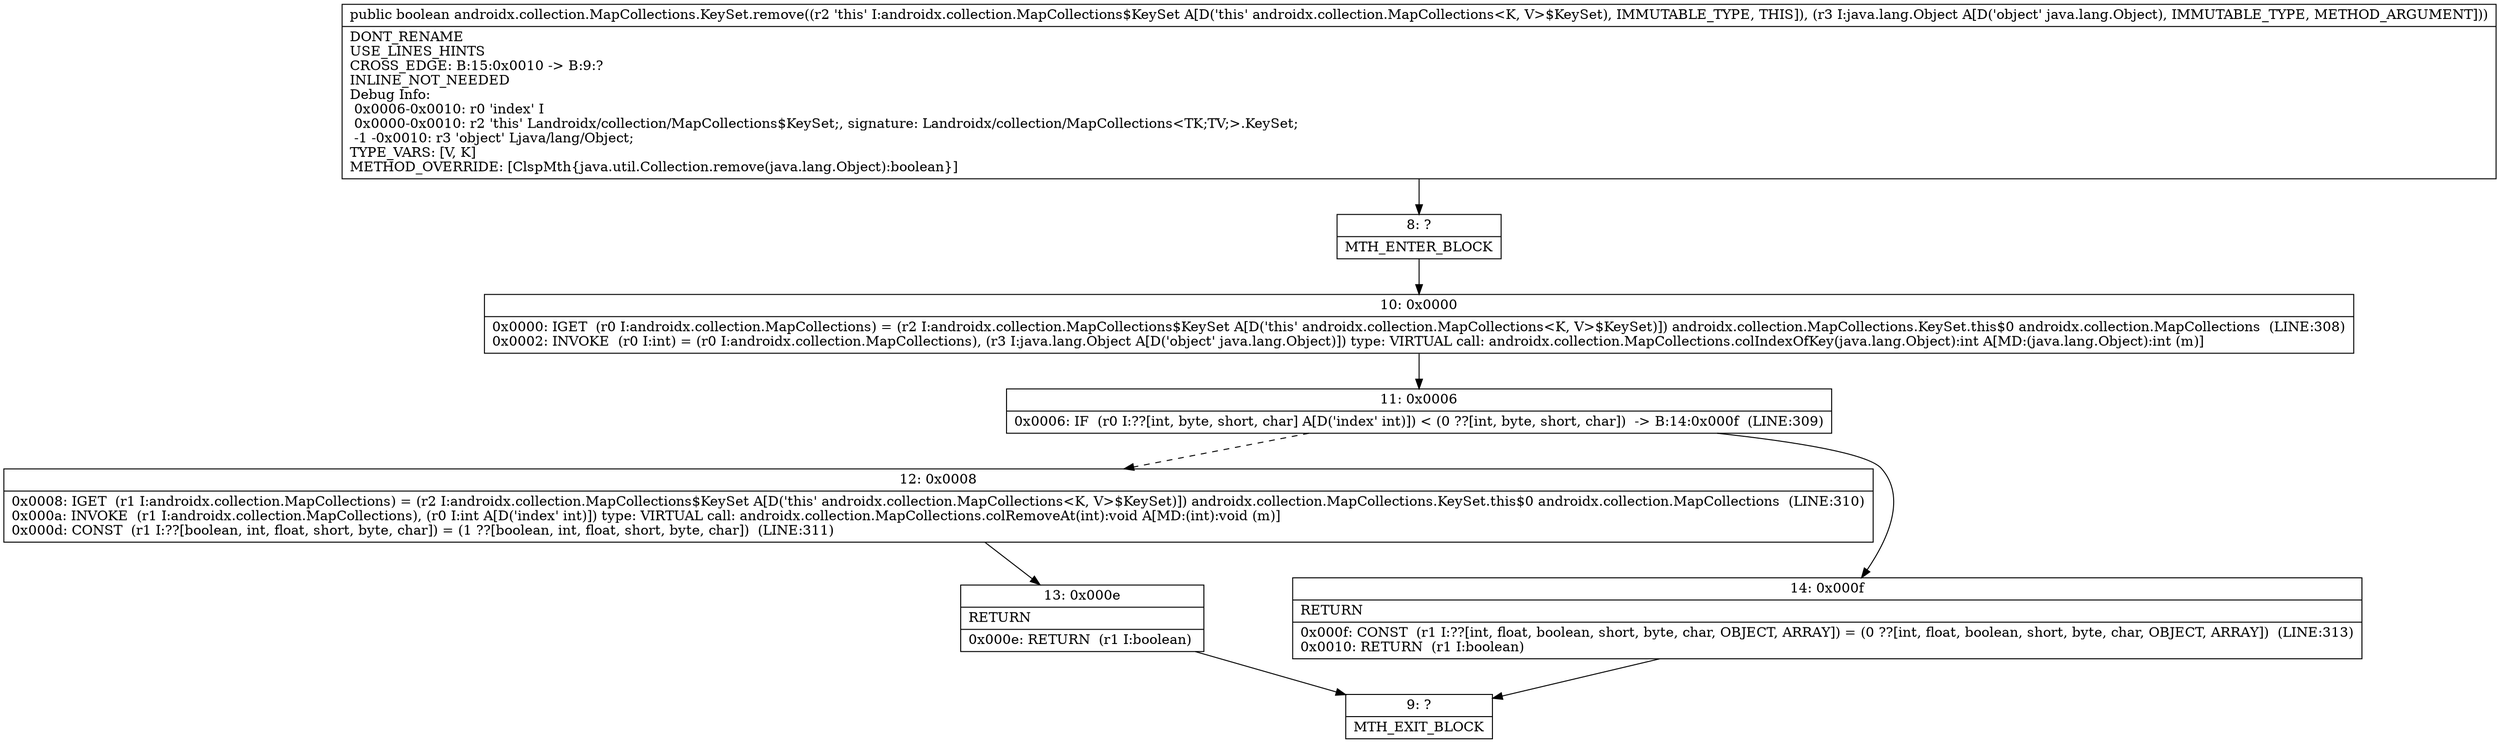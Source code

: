 digraph "CFG forandroidx.collection.MapCollections.KeySet.remove(Ljava\/lang\/Object;)Z" {
Node_8 [shape=record,label="{8\:\ ?|MTH_ENTER_BLOCK\l}"];
Node_10 [shape=record,label="{10\:\ 0x0000|0x0000: IGET  (r0 I:androidx.collection.MapCollections) = (r2 I:androidx.collection.MapCollections$KeySet A[D('this' androidx.collection.MapCollections\<K, V\>$KeySet)]) androidx.collection.MapCollections.KeySet.this$0 androidx.collection.MapCollections  (LINE:308)\l0x0002: INVOKE  (r0 I:int) = (r0 I:androidx.collection.MapCollections), (r3 I:java.lang.Object A[D('object' java.lang.Object)]) type: VIRTUAL call: androidx.collection.MapCollections.colIndexOfKey(java.lang.Object):int A[MD:(java.lang.Object):int (m)]\l}"];
Node_11 [shape=record,label="{11\:\ 0x0006|0x0006: IF  (r0 I:??[int, byte, short, char] A[D('index' int)]) \< (0 ??[int, byte, short, char])  \-\> B:14:0x000f  (LINE:309)\l}"];
Node_12 [shape=record,label="{12\:\ 0x0008|0x0008: IGET  (r1 I:androidx.collection.MapCollections) = (r2 I:androidx.collection.MapCollections$KeySet A[D('this' androidx.collection.MapCollections\<K, V\>$KeySet)]) androidx.collection.MapCollections.KeySet.this$0 androidx.collection.MapCollections  (LINE:310)\l0x000a: INVOKE  (r1 I:androidx.collection.MapCollections), (r0 I:int A[D('index' int)]) type: VIRTUAL call: androidx.collection.MapCollections.colRemoveAt(int):void A[MD:(int):void (m)]\l0x000d: CONST  (r1 I:??[boolean, int, float, short, byte, char]) = (1 ??[boolean, int, float, short, byte, char])  (LINE:311)\l}"];
Node_13 [shape=record,label="{13\:\ 0x000e|RETURN\l|0x000e: RETURN  (r1 I:boolean) \l}"];
Node_9 [shape=record,label="{9\:\ ?|MTH_EXIT_BLOCK\l}"];
Node_14 [shape=record,label="{14\:\ 0x000f|RETURN\l|0x000f: CONST  (r1 I:??[int, float, boolean, short, byte, char, OBJECT, ARRAY]) = (0 ??[int, float, boolean, short, byte, char, OBJECT, ARRAY])  (LINE:313)\l0x0010: RETURN  (r1 I:boolean) \l}"];
MethodNode[shape=record,label="{public boolean androidx.collection.MapCollections.KeySet.remove((r2 'this' I:androidx.collection.MapCollections$KeySet A[D('this' androidx.collection.MapCollections\<K, V\>$KeySet), IMMUTABLE_TYPE, THIS]), (r3 I:java.lang.Object A[D('object' java.lang.Object), IMMUTABLE_TYPE, METHOD_ARGUMENT]))  | DONT_RENAME\lUSE_LINES_HINTS\lCROSS_EDGE: B:15:0x0010 \-\> B:9:?\lINLINE_NOT_NEEDED\lDebug Info:\l  0x0006\-0x0010: r0 'index' I\l  0x0000\-0x0010: r2 'this' Landroidx\/collection\/MapCollections$KeySet;, signature: Landroidx\/collection\/MapCollections\<TK;TV;\>.KeySet;\l  \-1 \-0x0010: r3 'object' Ljava\/lang\/Object;\lTYPE_VARS: [V, K]\lMETHOD_OVERRIDE: [ClspMth\{java.util.Collection.remove(java.lang.Object):boolean\}]\l}"];
MethodNode -> Node_8;Node_8 -> Node_10;
Node_10 -> Node_11;
Node_11 -> Node_12[style=dashed];
Node_11 -> Node_14;
Node_12 -> Node_13;
Node_13 -> Node_9;
Node_14 -> Node_9;
}

